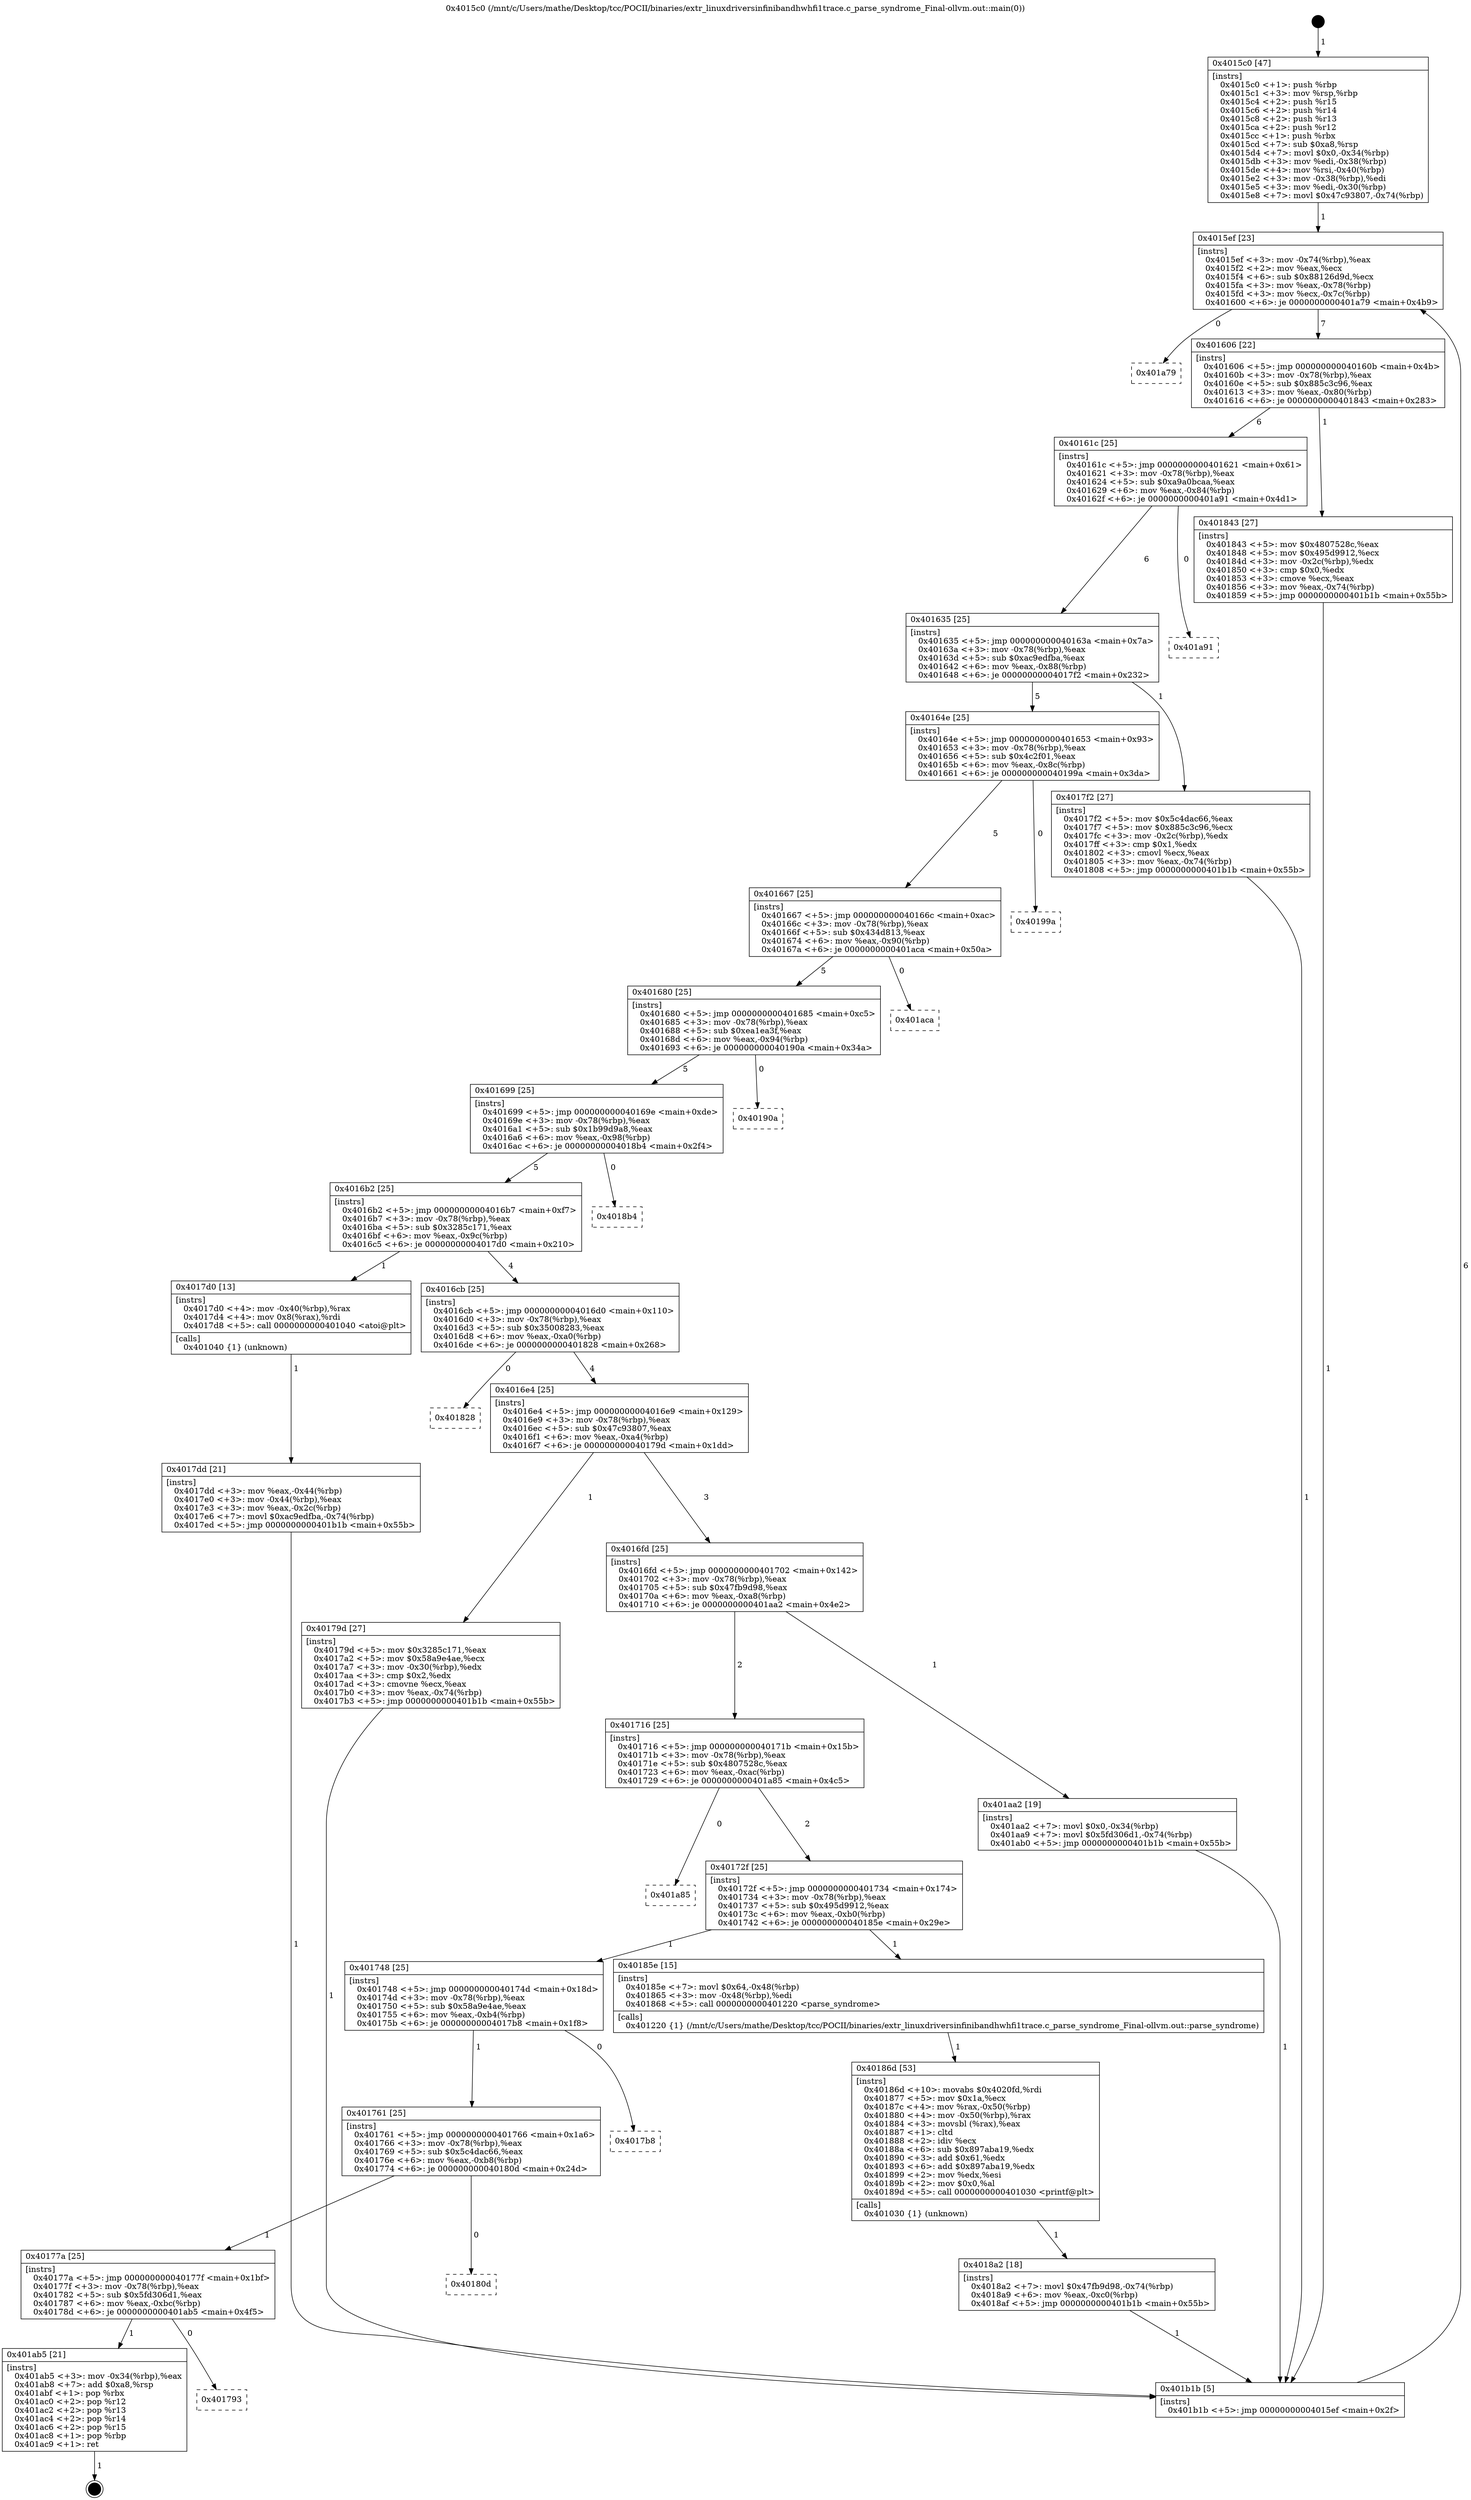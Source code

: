 digraph "0x4015c0" {
  label = "0x4015c0 (/mnt/c/Users/mathe/Desktop/tcc/POCII/binaries/extr_linuxdriversinfinibandhwhfi1trace.c_parse_syndrome_Final-ollvm.out::main(0))"
  labelloc = "t"
  node[shape=record]

  Entry [label="",width=0.3,height=0.3,shape=circle,fillcolor=black,style=filled]
  "0x4015ef" [label="{
     0x4015ef [23]\l
     | [instrs]\l
     &nbsp;&nbsp;0x4015ef \<+3\>: mov -0x74(%rbp),%eax\l
     &nbsp;&nbsp;0x4015f2 \<+2\>: mov %eax,%ecx\l
     &nbsp;&nbsp;0x4015f4 \<+6\>: sub $0x88126d9d,%ecx\l
     &nbsp;&nbsp;0x4015fa \<+3\>: mov %eax,-0x78(%rbp)\l
     &nbsp;&nbsp;0x4015fd \<+3\>: mov %ecx,-0x7c(%rbp)\l
     &nbsp;&nbsp;0x401600 \<+6\>: je 0000000000401a79 \<main+0x4b9\>\l
  }"]
  "0x401a79" [label="{
     0x401a79\l
  }", style=dashed]
  "0x401606" [label="{
     0x401606 [22]\l
     | [instrs]\l
     &nbsp;&nbsp;0x401606 \<+5\>: jmp 000000000040160b \<main+0x4b\>\l
     &nbsp;&nbsp;0x40160b \<+3\>: mov -0x78(%rbp),%eax\l
     &nbsp;&nbsp;0x40160e \<+5\>: sub $0x885c3c96,%eax\l
     &nbsp;&nbsp;0x401613 \<+3\>: mov %eax,-0x80(%rbp)\l
     &nbsp;&nbsp;0x401616 \<+6\>: je 0000000000401843 \<main+0x283\>\l
  }"]
  Exit [label="",width=0.3,height=0.3,shape=circle,fillcolor=black,style=filled,peripheries=2]
  "0x401843" [label="{
     0x401843 [27]\l
     | [instrs]\l
     &nbsp;&nbsp;0x401843 \<+5\>: mov $0x4807528c,%eax\l
     &nbsp;&nbsp;0x401848 \<+5\>: mov $0x495d9912,%ecx\l
     &nbsp;&nbsp;0x40184d \<+3\>: mov -0x2c(%rbp),%edx\l
     &nbsp;&nbsp;0x401850 \<+3\>: cmp $0x0,%edx\l
     &nbsp;&nbsp;0x401853 \<+3\>: cmove %ecx,%eax\l
     &nbsp;&nbsp;0x401856 \<+3\>: mov %eax,-0x74(%rbp)\l
     &nbsp;&nbsp;0x401859 \<+5\>: jmp 0000000000401b1b \<main+0x55b\>\l
  }"]
  "0x40161c" [label="{
     0x40161c [25]\l
     | [instrs]\l
     &nbsp;&nbsp;0x40161c \<+5\>: jmp 0000000000401621 \<main+0x61\>\l
     &nbsp;&nbsp;0x401621 \<+3\>: mov -0x78(%rbp),%eax\l
     &nbsp;&nbsp;0x401624 \<+5\>: sub $0xa9a0bcaa,%eax\l
     &nbsp;&nbsp;0x401629 \<+6\>: mov %eax,-0x84(%rbp)\l
     &nbsp;&nbsp;0x40162f \<+6\>: je 0000000000401a91 \<main+0x4d1\>\l
  }"]
  "0x401793" [label="{
     0x401793\l
  }", style=dashed]
  "0x401a91" [label="{
     0x401a91\l
  }", style=dashed]
  "0x401635" [label="{
     0x401635 [25]\l
     | [instrs]\l
     &nbsp;&nbsp;0x401635 \<+5\>: jmp 000000000040163a \<main+0x7a\>\l
     &nbsp;&nbsp;0x40163a \<+3\>: mov -0x78(%rbp),%eax\l
     &nbsp;&nbsp;0x40163d \<+5\>: sub $0xac9edfba,%eax\l
     &nbsp;&nbsp;0x401642 \<+6\>: mov %eax,-0x88(%rbp)\l
     &nbsp;&nbsp;0x401648 \<+6\>: je 00000000004017f2 \<main+0x232\>\l
  }"]
  "0x401ab5" [label="{
     0x401ab5 [21]\l
     | [instrs]\l
     &nbsp;&nbsp;0x401ab5 \<+3\>: mov -0x34(%rbp),%eax\l
     &nbsp;&nbsp;0x401ab8 \<+7\>: add $0xa8,%rsp\l
     &nbsp;&nbsp;0x401abf \<+1\>: pop %rbx\l
     &nbsp;&nbsp;0x401ac0 \<+2\>: pop %r12\l
     &nbsp;&nbsp;0x401ac2 \<+2\>: pop %r13\l
     &nbsp;&nbsp;0x401ac4 \<+2\>: pop %r14\l
     &nbsp;&nbsp;0x401ac6 \<+2\>: pop %r15\l
     &nbsp;&nbsp;0x401ac8 \<+1\>: pop %rbp\l
     &nbsp;&nbsp;0x401ac9 \<+1\>: ret\l
  }"]
  "0x4017f2" [label="{
     0x4017f2 [27]\l
     | [instrs]\l
     &nbsp;&nbsp;0x4017f2 \<+5\>: mov $0x5c4dac66,%eax\l
     &nbsp;&nbsp;0x4017f7 \<+5\>: mov $0x885c3c96,%ecx\l
     &nbsp;&nbsp;0x4017fc \<+3\>: mov -0x2c(%rbp),%edx\l
     &nbsp;&nbsp;0x4017ff \<+3\>: cmp $0x1,%edx\l
     &nbsp;&nbsp;0x401802 \<+3\>: cmovl %ecx,%eax\l
     &nbsp;&nbsp;0x401805 \<+3\>: mov %eax,-0x74(%rbp)\l
     &nbsp;&nbsp;0x401808 \<+5\>: jmp 0000000000401b1b \<main+0x55b\>\l
  }"]
  "0x40164e" [label="{
     0x40164e [25]\l
     | [instrs]\l
     &nbsp;&nbsp;0x40164e \<+5\>: jmp 0000000000401653 \<main+0x93\>\l
     &nbsp;&nbsp;0x401653 \<+3\>: mov -0x78(%rbp),%eax\l
     &nbsp;&nbsp;0x401656 \<+5\>: sub $0x4c2f01,%eax\l
     &nbsp;&nbsp;0x40165b \<+6\>: mov %eax,-0x8c(%rbp)\l
     &nbsp;&nbsp;0x401661 \<+6\>: je 000000000040199a \<main+0x3da\>\l
  }"]
  "0x40177a" [label="{
     0x40177a [25]\l
     | [instrs]\l
     &nbsp;&nbsp;0x40177a \<+5\>: jmp 000000000040177f \<main+0x1bf\>\l
     &nbsp;&nbsp;0x40177f \<+3\>: mov -0x78(%rbp),%eax\l
     &nbsp;&nbsp;0x401782 \<+5\>: sub $0x5fd306d1,%eax\l
     &nbsp;&nbsp;0x401787 \<+6\>: mov %eax,-0xbc(%rbp)\l
     &nbsp;&nbsp;0x40178d \<+6\>: je 0000000000401ab5 \<main+0x4f5\>\l
  }"]
  "0x40199a" [label="{
     0x40199a\l
  }", style=dashed]
  "0x401667" [label="{
     0x401667 [25]\l
     | [instrs]\l
     &nbsp;&nbsp;0x401667 \<+5\>: jmp 000000000040166c \<main+0xac\>\l
     &nbsp;&nbsp;0x40166c \<+3\>: mov -0x78(%rbp),%eax\l
     &nbsp;&nbsp;0x40166f \<+5\>: sub $0x434d813,%eax\l
     &nbsp;&nbsp;0x401674 \<+6\>: mov %eax,-0x90(%rbp)\l
     &nbsp;&nbsp;0x40167a \<+6\>: je 0000000000401aca \<main+0x50a\>\l
  }"]
  "0x40180d" [label="{
     0x40180d\l
  }", style=dashed]
  "0x401aca" [label="{
     0x401aca\l
  }", style=dashed]
  "0x401680" [label="{
     0x401680 [25]\l
     | [instrs]\l
     &nbsp;&nbsp;0x401680 \<+5\>: jmp 0000000000401685 \<main+0xc5\>\l
     &nbsp;&nbsp;0x401685 \<+3\>: mov -0x78(%rbp),%eax\l
     &nbsp;&nbsp;0x401688 \<+5\>: sub $0xea1ea3f,%eax\l
     &nbsp;&nbsp;0x40168d \<+6\>: mov %eax,-0x94(%rbp)\l
     &nbsp;&nbsp;0x401693 \<+6\>: je 000000000040190a \<main+0x34a\>\l
  }"]
  "0x401761" [label="{
     0x401761 [25]\l
     | [instrs]\l
     &nbsp;&nbsp;0x401761 \<+5\>: jmp 0000000000401766 \<main+0x1a6\>\l
     &nbsp;&nbsp;0x401766 \<+3\>: mov -0x78(%rbp),%eax\l
     &nbsp;&nbsp;0x401769 \<+5\>: sub $0x5c4dac66,%eax\l
     &nbsp;&nbsp;0x40176e \<+6\>: mov %eax,-0xb8(%rbp)\l
     &nbsp;&nbsp;0x401774 \<+6\>: je 000000000040180d \<main+0x24d\>\l
  }"]
  "0x40190a" [label="{
     0x40190a\l
  }", style=dashed]
  "0x401699" [label="{
     0x401699 [25]\l
     | [instrs]\l
     &nbsp;&nbsp;0x401699 \<+5\>: jmp 000000000040169e \<main+0xde\>\l
     &nbsp;&nbsp;0x40169e \<+3\>: mov -0x78(%rbp),%eax\l
     &nbsp;&nbsp;0x4016a1 \<+5\>: sub $0x1b99d9a8,%eax\l
     &nbsp;&nbsp;0x4016a6 \<+6\>: mov %eax,-0x98(%rbp)\l
     &nbsp;&nbsp;0x4016ac \<+6\>: je 00000000004018b4 \<main+0x2f4\>\l
  }"]
  "0x4017b8" [label="{
     0x4017b8\l
  }", style=dashed]
  "0x4018b4" [label="{
     0x4018b4\l
  }", style=dashed]
  "0x4016b2" [label="{
     0x4016b2 [25]\l
     | [instrs]\l
     &nbsp;&nbsp;0x4016b2 \<+5\>: jmp 00000000004016b7 \<main+0xf7\>\l
     &nbsp;&nbsp;0x4016b7 \<+3\>: mov -0x78(%rbp),%eax\l
     &nbsp;&nbsp;0x4016ba \<+5\>: sub $0x3285c171,%eax\l
     &nbsp;&nbsp;0x4016bf \<+6\>: mov %eax,-0x9c(%rbp)\l
     &nbsp;&nbsp;0x4016c5 \<+6\>: je 00000000004017d0 \<main+0x210\>\l
  }"]
  "0x4018a2" [label="{
     0x4018a2 [18]\l
     | [instrs]\l
     &nbsp;&nbsp;0x4018a2 \<+7\>: movl $0x47fb9d98,-0x74(%rbp)\l
     &nbsp;&nbsp;0x4018a9 \<+6\>: mov %eax,-0xc0(%rbp)\l
     &nbsp;&nbsp;0x4018af \<+5\>: jmp 0000000000401b1b \<main+0x55b\>\l
  }"]
  "0x4017d0" [label="{
     0x4017d0 [13]\l
     | [instrs]\l
     &nbsp;&nbsp;0x4017d0 \<+4\>: mov -0x40(%rbp),%rax\l
     &nbsp;&nbsp;0x4017d4 \<+4\>: mov 0x8(%rax),%rdi\l
     &nbsp;&nbsp;0x4017d8 \<+5\>: call 0000000000401040 \<atoi@plt\>\l
     | [calls]\l
     &nbsp;&nbsp;0x401040 \{1\} (unknown)\l
  }"]
  "0x4016cb" [label="{
     0x4016cb [25]\l
     | [instrs]\l
     &nbsp;&nbsp;0x4016cb \<+5\>: jmp 00000000004016d0 \<main+0x110\>\l
     &nbsp;&nbsp;0x4016d0 \<+3\>: mov -0x78(%rbp),%eax\l
     &nbsp;&nbsp;0x4016d3 \<+5\>: sub $0x35008283,%eax\l
     &nbsp;&nbsp;0x4016d8 \<+6\>: mov %eax,-0xa0(%rbp)\l
     &nbsp;&nbsp;0x4016de \<+6\>: je 0000000000401828 \<main+0x268\>\l
  }"]
  "0x40186d" [label="{
     0x40186d [53]\l
     | [instrs]\l
     &nbsp;&nbsp;0x40186d \<+10\>: movabs $0x4020fd,%rdi\l
     &nbsp;&nbsp;0x401877 \<+5\>: mov $0x1a,%ecx\l
     &nbsp;&nbsp;0x40187c \<+4\>: mov %rax,-0x50(%rbp)\l
     &nbsp;&nbsp;0x401880 \<+4\>: mov -0x50(%rbp),%rax\l
     &nbsp;&nbsp;0x401884 \<+3\>: movsbl (%rax),%eax\l
     &nbsp;&nbsp;0x401887 \<+1\>: cltd\l
     &nbsp;&nbsp;0x401888 \<+2\>: idiv %ecx\l
     &nbsp;&nbsp;0x40188a \<+6\>: sub $0x897aba19,%edx\l
     &nbsp;&nbsp;0x401890 \<+3\>: add $0x61,%edx\l
     &nbsp;&nbsp;0x401893 \<+6\>: add $0x897aba19,%edx\l
     &nbsp;&nbsp;0x401899 \<+2\>: mov %edx,%esi\l
     &nbsp;&nbsp;0x40189b \<+2\>: mov $0x0,%al\l
     &nbsp;&nbsp;0x40189d \<+5\>: call 0000000000401030 \<printf@plt\>\l
     | [calls]\l
     &nbsp;&nbsp;0x401030 \{1\} (unknown)\l
  }"]
  "0x401828" [label="{
     0x401828\l
  }", style=dashed]
  "0x4016e4" [label="{
     0x4016e4 [25]\l
     | [instrs]\l
     &nbsp;&nbsp;0x4016e4 \<+5\>: jmp 00000000004016e9 \<main+0x129\>\l
     &nbsp;&nbsp;0x4016e9 \<+3\>: mov -0x78(%rbp),%eax\l
     &nbsp;&nbsp;0x4016ec \<+5\>: sub $0x47c93807,%eax\l
     &nbsp;&nbsp;0x4016f1 \<+6\>: mov %eax,-0xa4(%rbp)\l
     &nbsp;&nbsp;0x4016f7 \<+6\>: je 000000000040179d \<main+0x1dd\>\l
  }"]
  "0x401748" [label="{
     0x401748 [25]\l
     | [instrs]\l
     &nbsp;&nbsp;0x401748 \<+5\>: jmp 000000000040174d \<main+0x18d\>\l
     &nbsp;&nbsp;0x40174d \<+3\>: mov -0x78(%rbp),%eax\l
     &nbsp;&nbsp;0x401750 \<+5\>: sub $0x58a9e4ae,%eax\l
     &nbsp;&nbsp;0x401755 \<+6\>: mov %eax,-0xb4(%rbp)\l
     &nbsp;&nbsp;0x40175b \<+6\>: je 00000000004017b8 \<main+0x1f8\>\l
  }"]
  "0x40179d" [label="{
     0x40179d [27]\l
     | [instrs]\l
     &nbsp;&nbsp;0x40179d \<+5\>: mov $0x3285c171,%eax\l
     &nbsp;&nbsp;0x4017a2 \<+5\>: mov $0x58a9e4ae,%ecx\l
     &nbsp;&nbsp;0x4017a7 \<+3\>: mov -0x30(%rbp),%edx\l
     &nbsp;&nbsp;0x4017aa \<+3\>: cmp $0x2,%edx\l
     &nbsp;&nbsp;0x4017ad \<+3\>: cmovne %ecx,%eax\l
     &nbsp;&nbsp;0x4017b0 \<+3\>: mov %eax,-0x74(%rbp)\l
     &nbsp;&nbsp;0x4017b3 \<+5\>: jmp 0000000000401b1b \<main+0x55b\>\l
  }"]
  "0x4016fd" [label="{
     0x4016fd [25]\l
     | [instrs]\l
     &nbsp;&nbsp;0x4016fd \<+5\>: jmp 0000000000401702 \<main+0x142\>\l
     &nbsp;&nbsp;0x401702 \<+3\>: mov -0x78(%rbp),%eax\l
     &nbsp;&nbsp;0x401705 \<+5\>: sub $0x47fb9d98,%eax\l
     &nbsp;&nbsp;0x40170a \<+6\>: mov %eax,-0xa8(%rbp)\l
     &nbsp;&nbsp;0x401710 \<+6\>: je 0000000000401aa2 \<main+0x4e2\>\l
  }"]
  "0x401b1b" [label="{
     0x401b1b [5]\l
     | [instrs]\l
     &nbsp;&nbsp;0x401b1b \<+5\>: jmp 00000000004015ef \<main+0x2f\>\l
  }"]
  "0x4015c0" [label="{
     0x4015c0 [47]\l
     | [instrs]\l
     &nbsp;&nbsp;0x4015c0 \<+1\>: push %rbp\l
     &nbsp;&nbsp;0x4015c1 \<+3\>: mov %rsp,%rbp\l
     &nbsp;&nbsp;0x4015c4 \<+2\>: push %r15\l
     &nbsp;&nbsp;0x4015c6 \<+2\>: push %r14\l
     &nbsp;&nbsp;0x4015c8 \<+2\>: push %r13\l
     &nbsp;&nbsp;0x4015ca \<+2\>: push %r12\l
     &nbsp;&nbsp;0x4015cc \<+1\>: push %rbx\l
     &nbsp;&nbsp;0x4015cd \<+7\>: sub $0xa8,%rsp\l
     &nbsp;&nbsp;0x4015d4 \<+7\>: movl $0x0,-0x34(%rbp)\l
     &nbsp;&nbsp;0x4015db \<+3\>: mov %edi,-0x38(%rbp)\l
     &nbsp;&nbsp;0x4015de \<+4\>: mov %rsi,-0x40(%rbp)\l
     &nbsp;&nbsp;0x4015e2 \<+3\>: mov -0x38(%rbp),%edi\l
     &nbsp;&nbsp;0x4015e5 \<+3\>: mov %edi,-0x30(%rbp)\l
     &nbsp;&nbsp;0x4015e8 \<+7\>: movl $0x47c93807,-0x74(%rbp)\l
  }"]
  "0x4017dd" [label="{
     0x4017dd [21]\l
     | [instrs]\l
     &nbsp;&nbsp;0x4017dd \<+3\>: mov %eax,-0x44(%rbp)\l
     &nbsp;&nbsp;0x4017e0 \<+3\>: mov -0x44(%rbp),%eax\l
     &nbsp;&nbsp;0x4017e3 \<+3\>: mov %eax,-0x2c(%rbp)\l
     &nbsp;&nbsp;0x4017e6 \<+7\>: movl $0xac9edfba,-0x74(%rbp)\l
     &nbsp;&nbsp;0x4017ed \<+5\>: jmp 0000000000401b1b \<main+0x55b\>\l
  }"]
  "0x40185e" [label="{
     0x40185e [15]\l
     | [instrs]\l
     &nbsp;&nbsp;0x40185e \<+7\>: movl $0x64,-0x48(%rbp)\l
     &nbsp;&nbsp;0x401865 \<+3\>: mov -0x48(%rbp),%edi\l
     &nbsp;&nbsp;0x401868 \<+5\>: call 0000000000401220 \<parse_syndrome\>\l
     | [calls]\l
     &nbsp;&nbsp;0x401220 \{1\} (/mnt/c/Users/mathe/Desktop/tcc/POCII/binaries/extr_linuxdriversinfinibandhwhfi1trace.c_parse_syndrome_Final-ollvm.out::parse_syndrome)\l
  }"]
  "0x401aa2" [label="{
     0x401aa2 [19]\l
     | [instrs]\l
     &nbsp;&nbsp;0x401aa2 \<+7\>: movl $0x0,-0x34(%rbp)\l
     &nbsp;&nbsp;0x401aa9 \<+7\>: movl $0x5fd306d1,-0x74(%rbp)\l
     &nbsp;&nbsp;0x401ab0 \<+5\>: jmp 0000000000401b1b \<main+0x55b\>\l
  }"]
  "0x401716" [label="{
     0x401716 [25]\l
     | [instrs]\l
     &nbsp;&nbsp;0x401716 \<+5\>: jmp 000000000040171b \<main+0x15b\>\l
     &nbsp;&nbsp;0x40171b \<+3\>: mov -0x78(%rbp),%eax\l
     &nbsp;&nbsp;0x40171e \<+5\>: sub $0x4807528c,%eax\l
     &nbsp;&nbsp;0x401723 \<+6\>: mov %eax,-0xac(%rbp)\l
     &nbsp;&nbsp;0x401729 \<+6\>: je 0000000000401a85 \<main+0x4c5\>\l
  }"]
  "0x40172f" [label="{
     0x40172f [25]\l
     | [instrs]\l
     &nbsp;&nbsp;0x40172f \<+5\>: jmp 0000000000401734 \<main+0x174\>\l
     &nbsp;&nbsp;0x401734 \<+3\>: mov -0x78(%rbp),%eax\l
     &nbsp;&nbsp;0x401737 \<+5\>: sub $0x495d9912,%eax\l
     &nbsp;&nbsp;0x40173c \<+6\>: mov %eax,-0xb0(%rbp)\l
     &nbsp;&nbsp;0x401742 \<+6\>: je 000000000040185e \<main+0x29e\>\l
  }"]
  "0x401a85" [label="{
     0x401a85\l
  }", style=dashed]
  Entry -> "0x4015c0" [label=" 1"]
  "0x4015ef" -> "0x401a79" [label=" 0"]
  "0x4015ef" -> "0x401606" [label=" 7"]
  "0x401ab5" -> Exit [label=" 1"]
  "0x401606" -> "0x401843" [label=" 1"]
  "0x401606" -> "0x40161c" [label=" 6"]
  "0x40177a" -> "0x401793" [label=" 0"]
  "0x40161c" -> "0x401a91" [label=" 0"]
  "0x40161c" -> "0x401635" [label=" 6"]
  "0x40177a" -> "0x401ab5" [label=" 1"]
  "0x401635" -> "0x4017f2" [label=" 1"]
  "0x401635" -> "0x40164e" [label=" 5"]
  "0x401761" -> "0x40177a" [label=" 1"]
  "0x40164e" -> "0x40199a" [label=" 0"]
  "0x40164e" -> "0x401667" [label=" 5"]
  "0x401761" -> "0x40180d" [label=" 0"]
  "0x401667" -> "0x401aca" [label=" 0"]
  "0x401667" -> "0x401680" [label=" 5"]
  "0x401748" -> "0x401761" [label=" 1"]
  "0x401680" -> "0x40190a" [label=" 0"]
  "0x401680" -> "0x401699" [label=" 5"]
  "0x401748" -> "0x4017b8" [label=" 0"]
  "0x401699" -> "0x4018b4" [label=" 0"]
  "0x401699" -> "0x4016b2" [label=" 5"]
  "0x401aa2" -> "0x401b1b" [label=" 1"]
  "0x4016b2" -> "0x4017d0" [label=" 1"]
  "0x4016b2" -> "0x4016cb" [label=" 4"]
  "0x4018a2" -> "0x401b1b" [label=" 1"]
  "0x4016cb" -> "0x401828" [label=" 0"]
  "0x4016cb" -> "0x4016e4" [label=" 4"]
  "0x40186d" -> "0x4018a2" [label=" 1"]
  "0x4016e4" -> "0x40179d" [label=" 1"]
  "0x4016e4" -> "0x4016fd" [label=" 3"]
  "0x40179d" -> "0x401b1b" [label=" 1"]
  "0x4015c0" -> "0x4015ef" [label=" 1"]
  "0x401b1b" -> "0x4015ef" [label=" 6"]
  "0x4017d0" -> "0x4017dd" [label=" 1"]
  "0x4017dd" -> "0x401b1b" [label=" 1"]
  "0x4017f2" -> "0x401b1b" [label=" 1"]
  "0x401843" -> "0x401b1b" [label=" 1"]
  "0x40185e" -> "0x40186d" [label=" 1"]
  "0x4016fd" -> "0x401aa2" [label=" 1"]
  "0x4016fd" -> "0x401716" [label=" 2"]
  "0x40172f" -> "0x401748" [label=" 1"]
  "0x401716" -> "0x401a85" [label=" 0"]
  "0x401716" -> "0x40172f" [label=" 2"]
  "0x40172f" -> "0x40185e" [label=" 1"]
}
